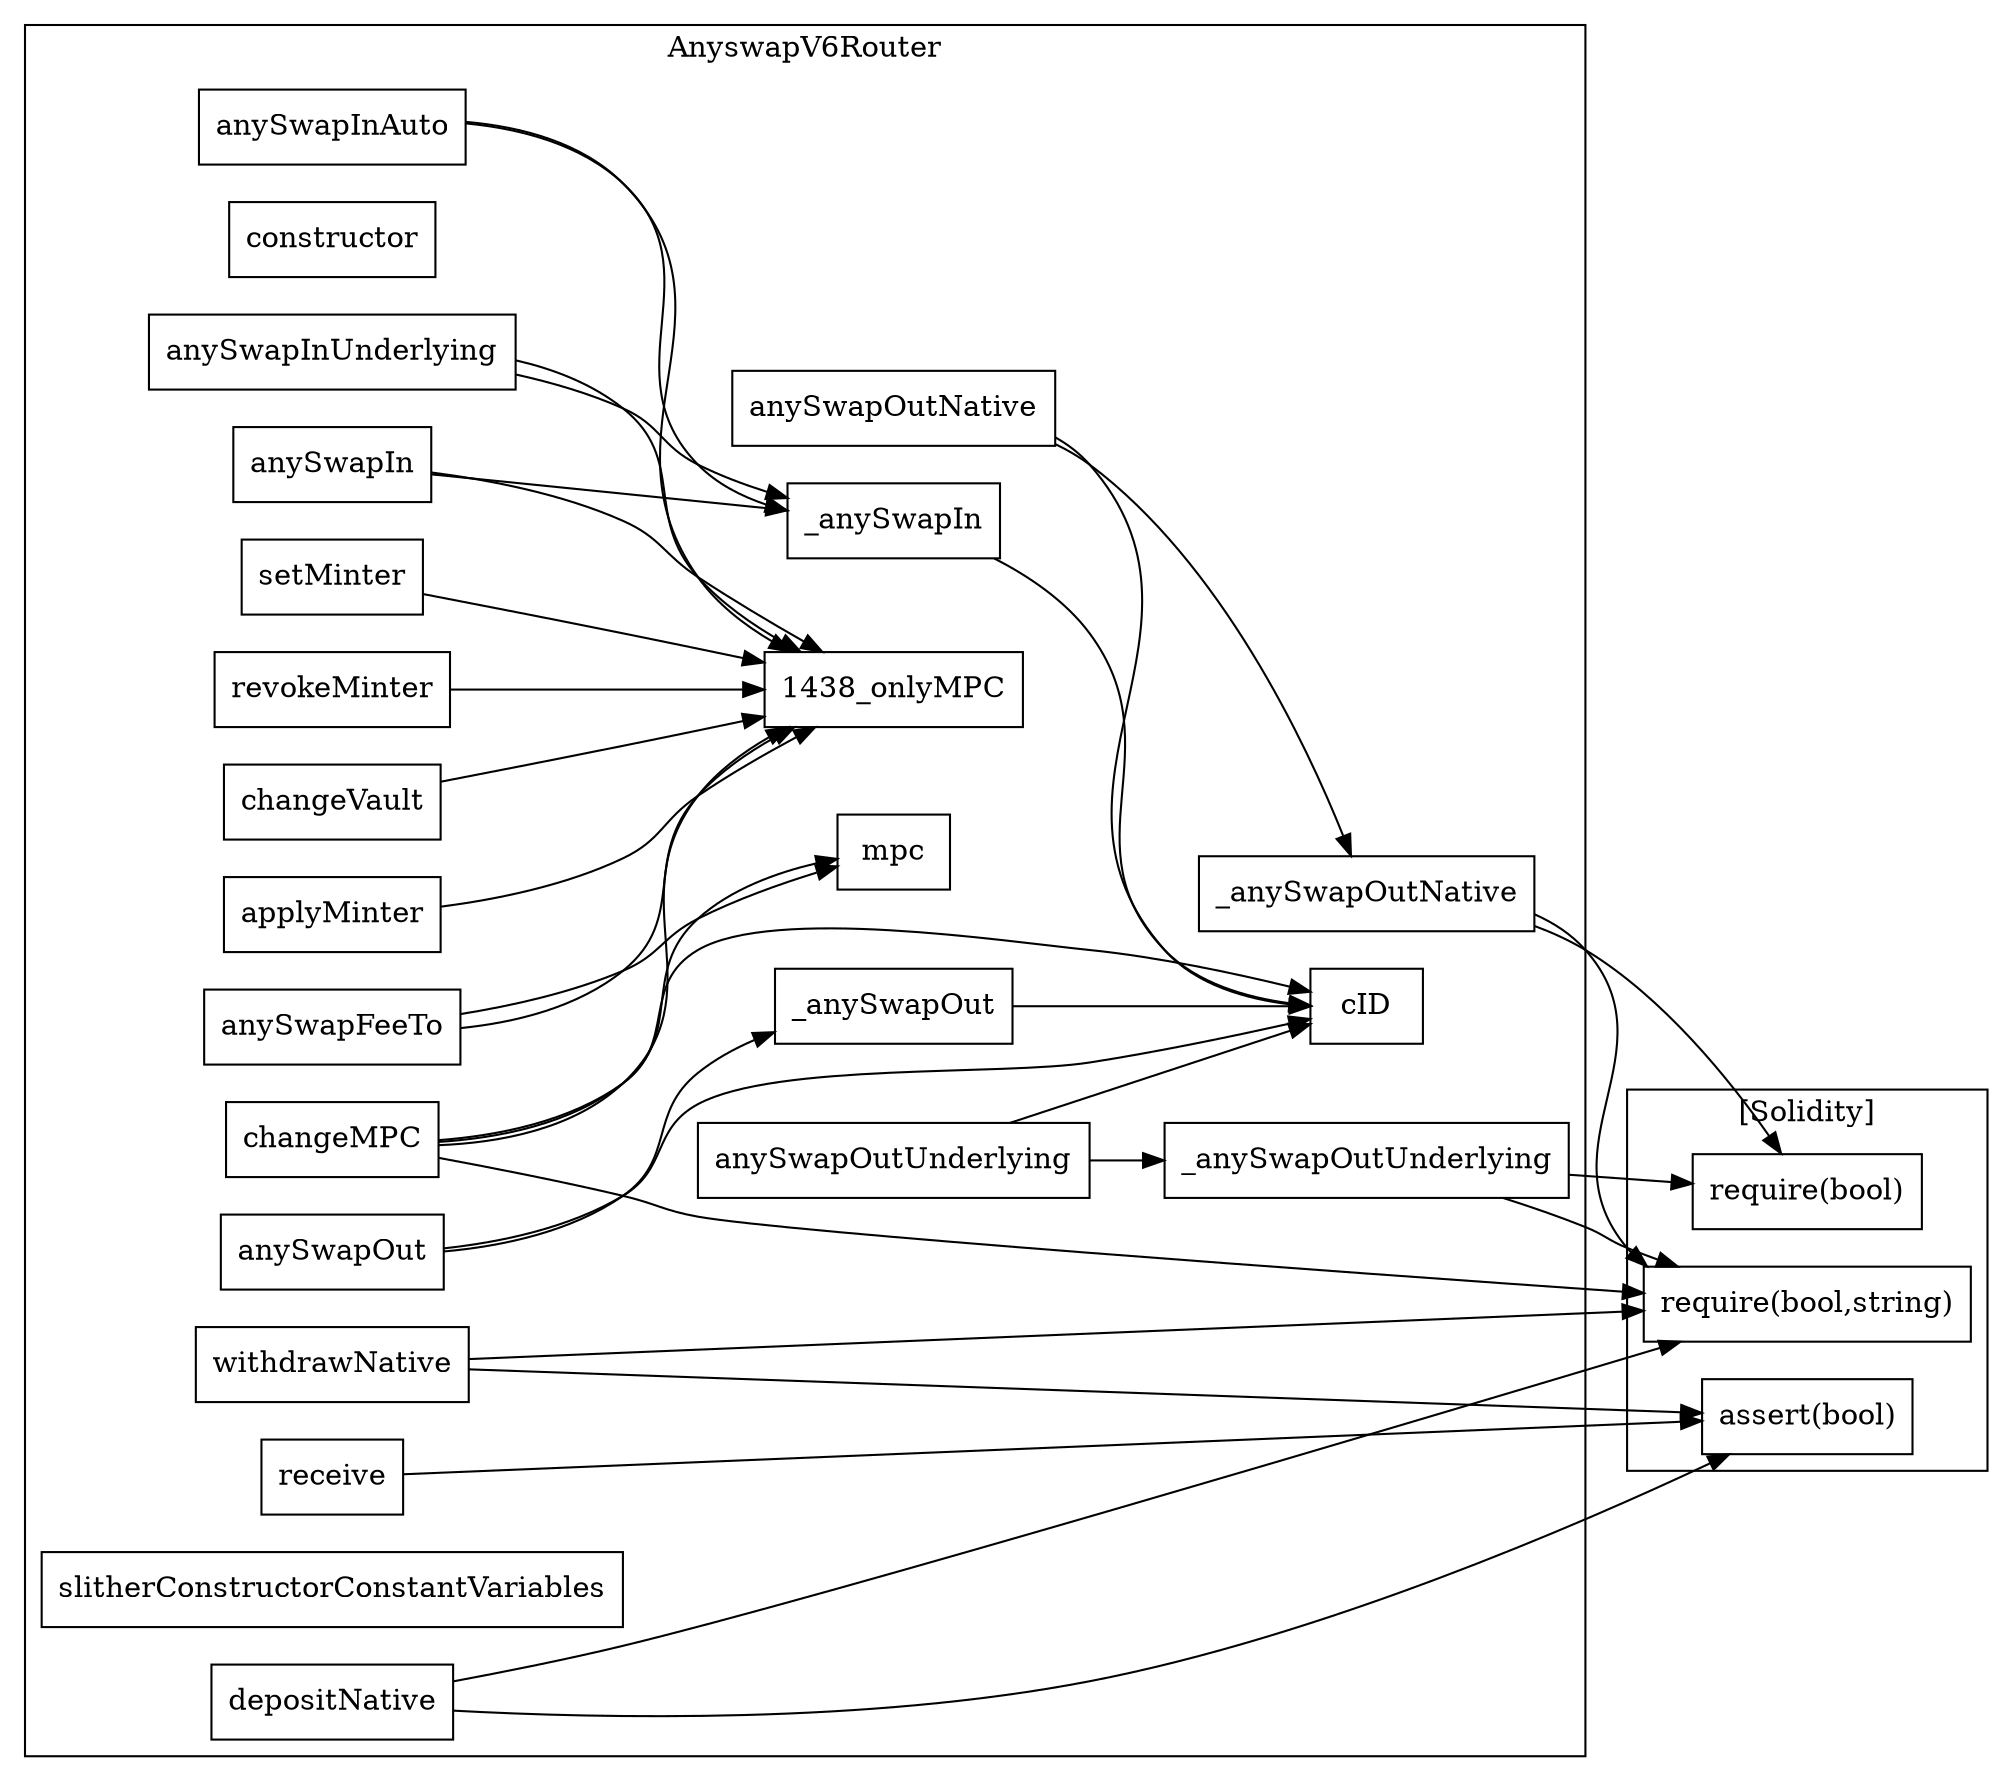strict digraph {
rankdir="LR"
node [shape=box]
subgraph cluster_1438_AnyswapV6Router {
label = "AnyswapV6Router"
"1438_changeVault" [label="changeVault"]
"1438_constructor" [label="constructor"]
"1438__anySwapOutUnderlying" [label="_anySwapOutUnderlying"]
"1438_withdrawNative" [label="withdrawNative"]
"1438_anySwapOutUnderlying" [label="anySwapOutUnderlying"]
"1438_receive" [label="receive"]
"1438_anySwapOut" [label="anySwapOut"]
"1438_applyMinter" [label="applyMinter"]
"1438__anySwapOut" [label="_anySwapOut"]
"1438_depositNative" [label="depositNative"]
"1438_anySwapInAuto" [label="anySwapInAuto"]
"1438_mpc" [label="mpc"]
"1438_changeMPC" [label="changeMPC"]
"1438__anySwapIn" [label="_anySwapIn"]
"1438_setMinter" [label="setMinter"]
"1438_anySwapIn" [label="anySwapIn"]
"1438_revokeMinter" [label="revokeMinter"]
"1438_anySwapInUnderlying" [label="anySwapInUnderlying"]
"1438_slitherConstructorConstantVariables" [label="slitherConstructorConstantVariables"]
"1438_cID" [label="cID"]
"1438_anySwapOutNative" [label="anySwapOutNative"]
"1438__anySwapOutNative" [label="_anySwapOutNative"]
"1438_anySwapFeeTo" [label="anySwapFeeTo"]
"1438_changeMPC" -> "1438_cID"
"1438_revokeMinter" -> "1438_onlyMPC"
"1438_anySwapFeeTo" -> "1438_onlyMPC"
"1438_anySwapOut" -> "1438__anySwapOut"
"1438_anySwapInUnderlying" -> "1438_onlyMPC"
"1438_changeMPC" -> "1438_onlyMPC"
"1438_changeVault" -> "1438_onlyMPC"
"1438_anySwapInUnderlying" -> "1438__anySwapIn"
"1438_anySwapOutUnderlying" -> "1438_cID"
"1438_anySwapOutNative" -> "1438_cID"
"1438_anySwapOutUnderlying" -> "1438__anySwapOutUnderlying"
"1438_anySwapOut" -> "1438_cID"
"1438_changeMPC" -> "1438_mpc"
"1438__anySwapOut" -> "1438_cID"
"1438_anySwapFeeTo" -> "1438_mpc"
"1438_setMinter" -> "1438_onlyMPC"
"1438__anySwapIn" -> "1438_cID"
"1438_anySwapInAuto" -> "1438_onlyMPC"
"1438_applyMinter" -> "1438_onlyMPC"
"1438_anySwapIn" -> "1438__anySwapIn"
"1438_anySwapIn" -> "1438_onlyMPC"
"1438_anySwapInAuto" -> "1438__anySwapIn"
"1438_anySwapOutNative" -> "1438__anySwapOutNative"
}subgraph cluster_solidity {
label = "[Solidity]"
"require(bool,string)" 
"assert(bool)" 
"require(bool)" 
"1438_changeMPC" -> "require(bool,string)"
"1438_withdrawNative" -> "assert(bool)"
"1438__anySwapOutNative" -> "require(bool)"
"1438_depositNative" -> "require(bool,string)"
"1438__anySwapOutNative" -> "require(bool,string)"
"1438__anySwapOutUnderlying" -> "require(bool)"
"1438_depositNative" -> "assert(bool)"
"1438__anySwapOutUnderlying" -> "require(bool,string)"
"1438_receive" -> "assert(bool)"
"1438_withdrawNative" -> "require(bool,string)"
}
}